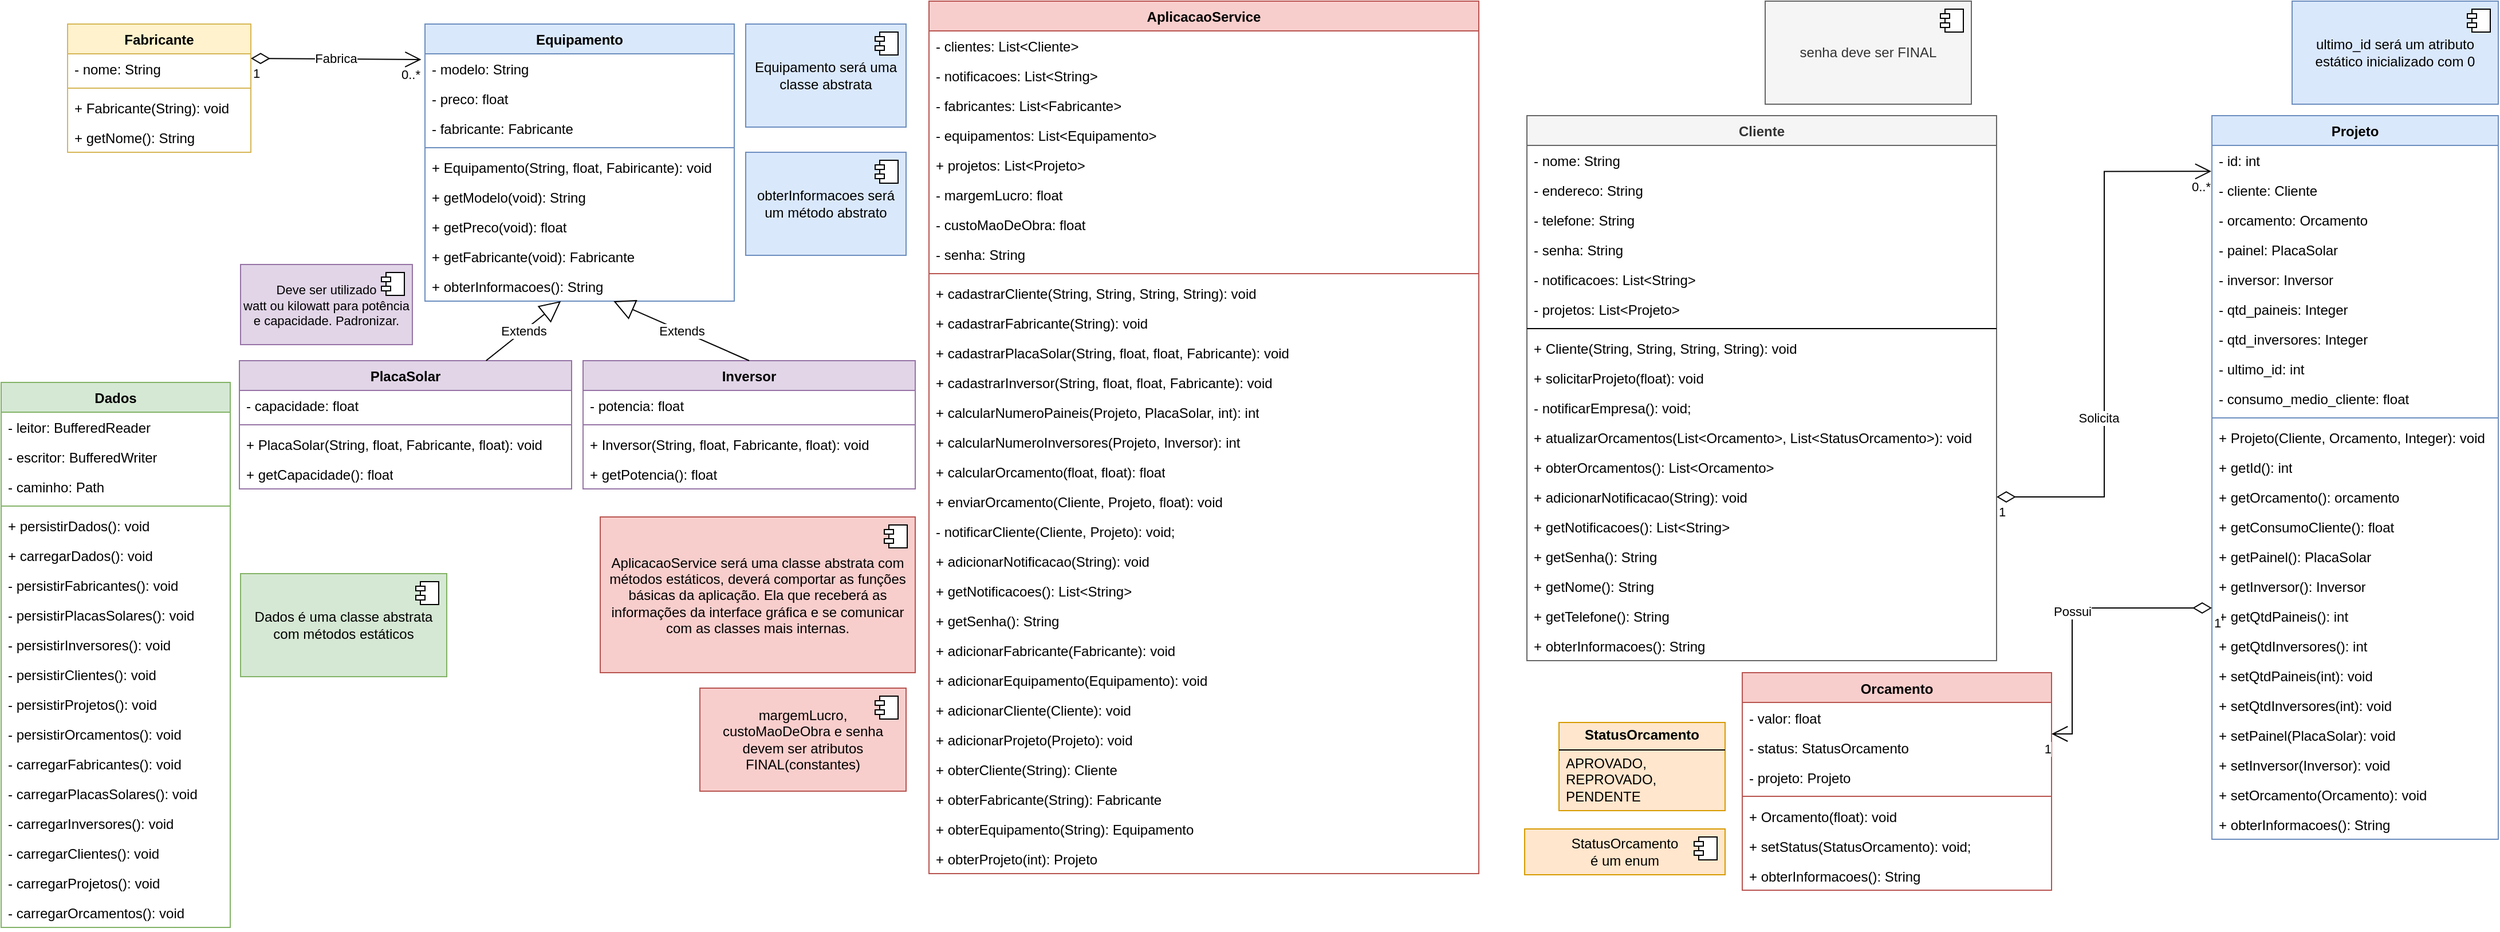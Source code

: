 <mxfile version="24.7.17">
  <diagram id="C5RBs43oDa-KdzZeNtuy" name="Page-1">
    <mxGraphModel dx="1318" dy="621" grid="1" gridSize="10" guides="1" tooltips="1" connect="1" arrows="1" fold="1" page="1" pageScale="1" pageWidth="1169" pageHeight="827" math="0" shadow="0">
      <root>
        <mxCell id="WIyWlLk6GJQsqaUBKTNV-0" />
        <mxCell id="WIyWlLk6GJQsqaUBKTNV-1" parent="WIyWlLk6GJQsqaUBKTNV-0" />
        <mxCell id="zkfFHV4jXpPFQw0GAbJ--0" value="Cliente" style="swimlane;fontStyle=1;align=center;verticalAlign=top;childLayout=stackLayout;horizontal=1;startSize=26;horizontalStack=0;resizeParent=1;resizeLast=0;collapsible=1;marginBottom=0;rounded=0;shadow=0;strokeWidth=1;fillColor=#f5f5f5;fontColor=#333333;strokeColor=#666666;" parent="WIyWlLk6GJQsqaUBKTNV-1" vertex="1">
          <mxGeometry x="1342" y="110" width="410" height="476" as="geometry">
            <mxRectangle x="230" y="140" width="160" height="26" as="alternateBounds" />
          </mxGeometry>
        </mxCell>
        <mxCell id="zkfFHV4jXpPFQw0GAbJ--1" value="- nome: String" style="text;align=left;verticalAlign=top;spacingLeft=4;spacingRight=4;overflow=hidden;rotatable=0;points=[[0,0.5],[1,0.5]];portConstraint=eastwest;" parent="zkfFHV4jXpPFQw0GAbJ--0" vertex="1">
          <mxGeometry y="26" width="410" height="26" as="geometry" />
        </mxCell>
        <mxCell id="zkfFHV4jXpPFQw0GAbJ--2" value="- endereco: String" style="text;align=left;verticalAlign=top;spacingLeft=4;spacingRight=4;overflow=hidden;rotatable=0;points=[[0,0.5],[1,0.5]];portConstraint=eastwest;rounded=0;shadow=0;html=0;" parent="zkfFHV4jXpPFQw0GAbJ--0" vertex="1">
          <mxGeometry y="52" width="410" height="26" as="geometry" />
        </mxCell>
        <mxCell id="zkfFHV4jXpPFQw0GAbJ--3" value="- telefone: String" style="text;align=left;verticalAlign=top;spacingLeft=4;spacingRight=4;overflow=hidden;rotatable=0;points=[[0,0.5],[1,0.5]];portConstraint=eastwest;rounded=0;shadow=0;html=0;" parent="zkfFHV4jXpPFQw0GAbJ--0" vertex="1">
          <mxGeometry y="78" width="410" height="26" as="geometry" />
        </mxCell>
        <mxCell id="-xP2PJUS9bm2iWELTd8G-40" value="- senha: String" style="text;strokeColor=none;fillColor=none;align=left;verticalAlign=top;spacingLeft=4;spacingRight=4;overflow=hidden;rotatable=0;points=[[0,0.5],[1,0.5]];portConstraint=eastwest;whiteSpace=wrap;html=1;" parent="zkfFHV4jXpPFQw0GAbJ--0" vertex="1">
          <mxGeometry y="104" width="410" height="26" as="geometry" />
        </mxCell>
        <mxCell id="JCprJ_z4yszg4wx7f5Bx-21" value="- notificacoes: List&amp;lt;String&amp;gt;" style="text;strokeColor=none;fillColor=none;align=left;verticalAlign=top;spacingLeft=4;spacingRight=4;overflow=hidden;rotatable=0;points=[[0,0.5],[1,0.5]];portConstraint=eastwest;whiteSpace=wrap;html=1;" parent="zkfFHV4jXpPFQw0GAbJ--0" vertex="1">
          <mxGeometry y="130" width="410" height="26" as="geometry" />
        </mxCell>
        <mxCell id="JCprJ_z4yszg4wx7f5Bx-39" value="- projetos: List&amp;lt;Projeto&amp;gt;" style="text;strokeColor=none;fillColor=none;align=left;verticalAlign=top;spacingLeft=4;spacingRight=4;overflow=hidden;rotatable=0;points=[[0,0.5],[1,0.5]];portConstraint=eastwest;whiteSpace=wrap;html=1;" parent="zkfFHV4jXpPFQw0GAbJ--0" vertex="1">
          <mxGeometry y="156" width="410" height="26" as="geometry" />
        </mxCell>
        <mxCell id="zkfFHV4jXpPFQw0GAbJ--4" value="" style="line;html=1;strokeWidth=1;align=left;verticalAlign=middle;spacingTop=-1;spacingLeft=3;spacingRight=3;rotatable=0;labelPosition=right;points=[];portConstraint=eastwest;" parent="zkfFHV4jXpPFQw0GAbJ--0" vertex="1">
          <mxGeometry y="182" width="410" height="8" as="geometry" />
        </mxCell>
        <mxCell id="zkfFHV4jXpPFQw0GAbJ--5" value="+ Cliente(String, String, String, String): void" style="text;align=left;verticalAlign=top;spacingLeft=4;spacingRight=4;overflow=hidden;rotatable=0;points=[[0,0.5],[1,0.5]];portConstraint=eastwest;" parent="zkfFHV4jXpPFQw0GAbJ--0" vertex="1">
          <mxGeometry y="190" width="410" height="26" as="geometry" />
        </mxCell>
        <mxCell id="-xP2PJUS9bm2iWELTd8G-2" value="+ solicitarProjeto(float): void" style="text;strokeColor=none;fillColor=none;align=left;verticalAlign=top;spacingLeft=4;spacingRight=4;overflow=hidden;rotatable=0;points=[[0,0.5],[1,0.5]];portConstraint=eastwest;whiteSpace=wrap;html=1;" parent="zkfFHV4jXpPFQw0GAbJ--0" vertex="1">
          <mxGeometry y="216" width="410" height="26" as="geometry" />
        </mxCell>
        <mxCell id="-xP2PJUS9bm2iWELTd8G-44" value="- notificarEmpresa(): void;" style="text;strokeColor=none;fillColor=none;align=left;verticalAlign=top;spacingLeft=4;spacingRight=4;overflow=hidden;rotatable=0;points=[[0,0.5],[1,0.5]];portConstraint=eastwest;whiteSpace=wrap;html=1;" parent="zkfFHV4jXpPFQw0GAbJ--0" vertex="1">
          <mxGeometry y="242" width="410" height="26" as="geometry" />
        </mxCell>
        <mxCell id="-xP2PJUS9bm2iWELTd8G-13" value="+ atualizarOrcamentos(List&amp;lt;Orcamento&amp;gt;, List&amp;lt;StatusOrcamento&amp;gt;): void" style="text;strokeColor=none;fillColor=none;align=left;verticalAlign=top;spacingLeft=4;spacingRight=4;overflow=hidden;rotatable=0;points=[[0,0.5],[1,0.5]];portConstraint=eastwest;whiteSpace=wrap;html=1;" parent="zkfFHV4jXpPFQw0GAbJ--0" vertex="1">
          <mxGeometry y="268" width="410" height="26" as="geometry" />
        </mxCell>
        <mxCell id="-xP2PJUS9bm2iWELTd8G-12" value="+ obterOrcamentos(): List&amp;lt;Orcamento&amp;gt;" style="text;strokeColor=none;fillColor=none;align=left;verticalAlign=top;spacingLeft=4;spacingRight=4;overflow=hidden;rotatable=0;points=[[0,0.5],[1,0.5]];portConstraint=eastwest;whiteSpace=wrap;html=1;" parent="zkfFHV4jXpPFQw0GAbJ--0" vertex="1">
          <mxGeometry y="294" width="410" height="26" as="geometry" />
        </mxCell>
        <mxCell id="3q7pxPoj1d50nj6dpQZ0-6" value="+ adicionarNotificacao(String): void" style="text;strokeColor=none;fillColor=none;align=left;verticalAlign=top;spacingLeft=4;spacingRight=4;overflow=hidden;rotatable=0;points=[[0,0.5],[1,0.5]];portConstraint=eastwest;whiteSpace=wrap;html=1;" parent="zkfFHV4jXpPFQw0GAbJ--0" vertex="1">
          <mxGeometry y="320" width="410" height="26" as="geometry" />
        </mxCell>
        <mxCell id="3q7pxPoj1d50nj6dpQZ0-5" value="+ getNotificacoes(): List&amp;lt;String&amp;gt;" style="text;strokeColor=none;fillColor=none;align=left;verticalAlign=top;spacingLeft=4;spacingRight=4;overflow=hidden;rotatable=0;points=[[0,0.5],[1,0.5]];portConstraint=eastwest;whiteSpace=wrap;html=1;" parent="zkfFHV4jXpPFQw0GAbJ--0" vertex="1">
          <mxGeometry y="346" width="410" height="26" as="geometry" />
        </mxCell>
        <mxCell id="3q7pxPoj1d50nj6dpQZ0-10" value="+ getSenha(): String" style="text;strokeColor=none;fillColor=none;align=left;verticalAlign=top;spacingLeft=4;spacingRight=4;overflow=hidden;rotatable=0;points=[[0,0.5],[1,0.5]];portConstraint=eastwest;whiteSpace=wrap;html=1;" parent="zkfFHV4jXpPFQw0GAbJ--0" vertex="1">
          <mxGeometry y="372" width="410" height="26" as="geometry" />
        </mxCell>
        <mxCell id="AArSXsxvIJ-cXA4z0E_N-0" value="+ getNome(): String" style="text;strokeColor=none;fillColor=none;align=left;verticalAlign=top;spacingLeft=4;spacingRight=4;overflow=hidden;rotatable=0;points=[[0,0.5],[1,0.5]];portConstraint=eastwest;whiteSpace=wrap;html=1;" vertex="1" parent="zkfFHV4jXpPFQw0GAbJ--0">
          <mxGeometry y="398" width="410" height="26" as="geometry" />
        </mxCell>
        <mxCell id="AArSXsxvIJ-cXA4z0E_N-1" value="+ getTelefone(): String" style="text;strokeColor=none;fillColor=none;align=left;verticalAlign=top;spacingLeft=4;spacingRight=4;overflow=hidden;rotatable=0;points=[[0,0.5],[1,0.5]];portConstraint=eastwest;whiteSpace=wrap;html=1;" vertex="1" parent="zkfFHV4jXpPFQw0GAbJ--0">
          <mxGeometry y="424" width="410" height="26" as="geometry" />
        </mxCell>
        <mxCell id="3q7pxPoj1d50nj6dpQZ0-14" value="+ obterInformacoes(): String" style="text;strokeColor=none;fillColor=none;align=left;verticalAlign=top;spacingLeft=4;spacingRight=4;overflow=hidden;rotatable=0;points=[[0,0.5],[1,0.5]];portConstraint=eastwest;whiteSpace=wrap;html=1;" parent="zkfFHV4jXpPFQw0GAbJ--0" vertex="1">
          <mxGeometry y="450" width="410" height="26" as="geometry" />
        </mxCell>
        <mxCell id="TkR_j1ftxQ3M-dsSGGsa-0" value="Equipamento" style="swimlane;fontStyle=1;align=center;verticalAlign=top;childLayout=stackLayout;horizontal=1;startSize=26;horizontalStack=0;resizeParent=1;resizeParentMax=0;resizeLast=0;collapsible=1;marginBottom=0;whiteSpace=wrap;html=1;fillColor=#dae8fc;strokeColor=#6c8ebf;" parent="WIyWlLk6GJQsqaUBKTNV-1" vertex="1">
          <mxGeometry x="380" y="30" width="270" height="242" as="geometry" />
        </mxCell>
        <mxCell id="TkR_j1ftxQ3M-dsSGGsa-1" value="- modelo: String" style="text;strokeColor=none;fillColor=none;align=left;verticalAlign=top;spacingLeft=4;spacingRight=4;overflow=hidden;rotatable=0;points=[[0,0.5],[1,0.5]];portConstraint=eastwest;whiteSpace=wrap;html=1;" parent="TkR_j1ftxQ3M-dsSGGsa-0" vertex="1">
          <mxGeometry y="26" width="270" height="26" as="geometry" />
        </mxCell>
        <mxCell id="TkR_j1ftxQ3M-dsSGGsa-5" value="- preco: float" style="text;strokeColor=none;fillColor=none;align=left;verticalAlign=top;spacingLeft=4;spacingRight=4;overflow=hidden;rotatable=0;points=[[0,0.5],[1,0.5]];portConstraint=eastwest;whiteSpace=wrap;html=1;" parent="TkR_j1ftxQ3M-dsSGGsa-0" vertex="1">
          <mxGeometry y="52" width="270" height="26" as="geometry" />
        </mxCell>
        <mxCell id="TkR_j1ftxQ3M-dsSGGsa-6" value="- fabricante: Fabricante" style="text;strokeColor=none;fillColor=none;align=left;verticalAlign=top;spacingLeft=4;spacingRight=4;overflow=hidden;rotatable=0;points=[[0,0.5],[1,0.5]];portConstraint=eastwest;whiteSpace=wrap;html=1;" parent="TkR_j1ftxQ3M-dsSGGsa-0" vertex="1">
          <mxGeometry y="78" width="270" height="26" as="geometry" />
        </mxCell>
        <mxCell id="TkR_j1ftxQ3M-dsSGGsa-2" value="" style="line;strokeWidth=1;fillColor=none;align=left;verticalAlign=middle;spacingTop=-1;spacingLeft=3;spacingRight=3;rotatable=0;labelPosition=right;points=[];portConstraint=eastwest;strokeColor=inherit;" parent="TkR_j1ftxQ3M-dsSGGsa-0" vertex="1">
          <mxGeometry y="104" width="270" height="8" as="geometry" />
        </mxCell>
        <mxCell id="zJuZBM4GLc4YNZrc4ubj-2" value="+ Equipamento(String, float, Fabiricante): void" style="text;strokeColor=none;fillColor=none;align=left;verticalAlign=top;spacingLeft=4;spacingRight=4;overflow=hidden;rotatable=0;points=[[0,0.5],[1,0.5]];portConstraint=eastwest;whiteSpace=wrap;html=1;" parent="TkR_j1ftxQ3M-dsSGGsa-0" vertex="1">
          <mxGeometry y="112" width="270" height="26" as="geometry" />
        </mxCell>
        <mxCell id="TkR_j1ftxQ3M-dsSGGsa-3" value="+ getModelo(void): String" style="text;strokeColor=none;fillColor=none;align=left;verticalAlign=top;spacingLeft=4;spacingRight=4;overflow=hidden;rotatable=0;points=[[0,0.5],[1,0.5]];portConstraint=eastwest;whiteSpace=wrap;html=1;" parent="TkR_j1ftxQ3M-dsSGGsa-0" vertex="1">
          <mxGeometry y="138" width="270" height="26" as="geometry" />
        </mxCell>
        <mxCell id="JCprJ_z4yszg4wx7f5Bx-22" value="+ getPreco(void): float" style="text;strokeColor=none;fillColor=none;align=left;verticalAlign=top;spacingLeft=4;spacingRight=4;overflow=hidden;rotatable=0;points=[[0,0.5],[1,0.5]];portConstraint=eastwest;whiteSpace=wrap;html=1;" parent="TkR_j1ftxQ3M-dsSGGsa-0" vertex="1">
          <mxGeometry y="164" width="270" height="26" as="geometry" />
        </mxCell>
        <mxCell id="JCprJ_z4yszg4wx7f5Bx-23" value="+ getFabricante(void): Fabricante" style="text;strokeColor=none;fillColor=none;align=left;verticalAlign=top;spacingLeft=4;spacingRight=4;overflow=hidden;rotatable=0;points=[[0,0.5],[1,0.5]];portConstraint=eastwest;whiteSpace=wrap;html=1;" parent="TkR_j1ftxQ3M-dsSGGsa-0" vertex="1">
          <mxGeometry y="190" width="270" height="26" as="geometry" />
        </mxCell>
        <mxCell id="zJuZBM4GLc4YNZrc4ubj-5" value="+ obterInformacoes(): String" style="text;strokeColor=none;fillColor=none;align=left;verticalAlign=top;spacingLeft=4;spacingRight=4;overflow=hidden;rotatable=0;points=[[0,0.5],[1,0.5]];portConstraint=eastwest;whiteSpace=wrap;html=1;" parent="TkR_j1ftxQ3M-dsSGGsa-0" vertex="1">
          <mxGeometry y="216" width="270" height="26" as="geometry" />
        </mxCell>
        <mxCell id="TkR_j1ftxQ3M-dsSGGsa-7" value="Fabricante" style="swimlane;fontStyle=1;align=center;verticalAlign=top;childLayout=stackLayout;horizontal=1;startSize=26;horizontalStack=0;resizeParent=1;resizeParentMax=0;resizeLast=0;collapsible=1;marginBottom=0;whiteSpace=wrap;html=1;fillColor=#fff2cc;strokeColor=#d6b656;" parent="WIyWlLk6GJQsqaUBKTNV-1" vertex="1">
          <mxGeometry x="68" y="30" width="160" height="112" as="geometry" />
        </mxCell>
        <mxCell id="TkR_j1ftxQ3M-dsSGGsa-16" value="Fabrica" style="endArrow=open;html=1;endSize=12;startArrow=diamondThin;startSize=14;startFill=0;edgeStyle=orthogonalEdgeStyle;rounded=0;entryX=-0.012;entryY=0.192;entryDx=0;entryDy=0;entryPerimeter=0;" parent="TkR_j1ftxQ3M-dsSGGsa-7" target="TkR_j1ftxQ3M-dsSGGsa-1" edge="1">
          <mxGeometry relative="1" as="geometry">
            <mxPoint x="160" y="30" as="sourcePoint" />
            <mxPoint x="320" y="30" as="targetPoint" />
          </mxGeometry>
        </mxCell>
        <mxCell id="TkR_j1ftxQ3M-dsSGGsa-17" value="1" style="edgeLabel;resizable=0;html=1;align=left;verticalAlign=top;" parent="TkR_j1ftxQ3M-dsSGGsa-16" connectable="0" vertex="1">
          <mxGeometry x="-1" relative="1" as="geometry" />
        </mxCell>
        <mxCell id="TkR_j1ftxQ3M-dsSGGsa-18" value="0..*" style="edgeLabel;resizable=0;html=1;align=right;verticalAlign=top;" parent="TkR_j1ftxQ3M-dsSGGsa-16" connectable="0" vertex="1">
          <mxGeometry x="1" relative="1" as="geometry" />
        </mxCell>
        <mxCell id="TkR_j1ftxQ3M-dsSGGsa-8" value="- nome: String" style="text;strokeColor=none;fillColor=none;align=left;verticalAlign=top;spacingLeft=4;spacingRight=4;overflow=hidden;rotatable=0;points=[[0,0.5],[1,0.5]];portConstraint=eastwest;whiteSpace=wrap;html=1;" parent="TkR_j1ftxQ3M-dsSGGsa-7" vertex="1">
          <mxGeometry y="26" width="160" height="26" as="geometry" />
        </mxCell>
        <mxCell id="TkR_j1ftxQ3M-dsSGGsa-9" value="" style="line;strokeWidth=1;fillColor=none;align=left;verticalAlign=middle;spacingTop=-1;spacingLeft=3;spacingRight=3;rotatable=0;labelPosition=right;points=[];portConstraint=eastwest;strokeColor=inherit;" parent="TkR_j1ftxQ3M-dsSGGsa-7" vertex="1">
          <mxGeometry y="52" width="160" height="8" as="geometry" />
        </mxCell>
        <mxCell id="TkR_j1ftxQ3M-dsSGGsa-10" value="+ Fabricante(String): void" style="text;strokeColor=none;fillColor=none;align=left;verticalAlign=top;spacingLeft=4;spacingRight=4;overflow=hidden;rotatable=0;points=[[0,0.5],[1,0.5]];portConstraint=eastwest;whiteSpace=wrap;html=1;" parent="TkR_j1ftxQ3M-dsSGGsa-7" vertex="1">
          <mxGeometry y="60" width="160" height="26" as="geometry" />
        </mxCell>
        <mxCell id="3q7pxPoj1d50nj6dpQZ0-16" value="+ getNome(): String" style="text;strokeColor=none;fillColor=none;align=left;verticalAlign=top;spacingLeft=4;spacingRight=4;overflow=hidden;rotatable=0;points=[[0,0.5],[1,0.5]];portConstraint=eastwest;whiteSpace=wrap;html=1;" parent="TkR_j1ftxQ3M-dsSGGsa-7" vertex="1">
          <mxGeometry y="86" width="160" height="26" as="geometry" />
        </mxCell>
        <mxCell id="TkR_j1ftxQ3M-dsSGGsa-19" value="PlacaSolar" style="swimlane;fontStyle=1;align=center;verticalAlign=top;childLayout=stackLayout;horizontal=1;startSize=26;horizontalStack=0;resizeParent=1;resizeParentMax=0;resizeLast=0;collapsible=1;marginBottom=0;whiteSpace=wrap;html=1;fillColor=#e1d5e7;strokeColor=#9673a6;" parent="WIyWlLk6GJQsqaUBKTNV-1" vertex="1">
          <mxGeometry x="218" y="324" width="290" height="112" as="geometry" />
        </mxCell>
        <mxCell id="TkR_j1ftxQ3M-dsSGGsa-20" value="- capacidade: float" style="text;strokeColor=none;fillColor=none;align=left;verticalAlign=top;spacingLeft=4;spacingRight=4;overflow=hidden;rotatable=0;points=[[0,0.5],[1,0.5]];portConstraint=eastwest;whiteSpace=wrap;html=1;" parent="TkR_j1ftxQ3M-dsSGGsa-19" vertex="1">
          <mxGeometry y="26" width="290" height="26" as="geometry" />
        </mxCell>
        <mxCell id="TkR_j1ftxQ3M-dsSGGsa-21" value="" style="line;strokeWidth=1;fillColor=none;align=left;verticalAlign=middle;spacingTop=-1;spacingLeft=3;spacingRight=3;rotatable=0;labelPosition=right;points=[];portConstraint=eastwest;strokeColor=inherit;" parent="TkR_j1ftxQ3M-dsSGGsa-19" vertex="1">
          <mxGeometry y="52" width="290" height="8" as="geometry" />
        </mxCell>
        <mxCell id="TkR_j1ftxQ3M-dsSGGsa-22" value="+ PlacaSolar(String, float, Fabricante, float): void" style="text;strokeColor=none;fillColor=none;align=left;verticalAlign=top;spacingLeft=4;spacingRight=4;overflow=hidden;rotatable=0;points=[[0,0.5],[1,0.5]];portConstraint=eastwest;whiteSpace=wrap;html=1;" parent="TkR_j1ftxQ3M-dsSGGsa-19" vertex="1">
          <mxGeometry y="60" width="290" height="26" as="geometry" />
        </mxCell>
        <mxCell id="3q7pxPoj1d50nj6dpQZ0-3" value="+ getCapacidade(): float" style="text;strokeColor=none;fillColor=none;align=left;verticalAlign=top;spacingLeft=4;spacingRight=4;overflow=hidden;rotatable=0;points=[[0,0.5],[1,0.5]];portConstraint=eastwest;whiteSpace=wrap;html=1;" parent="TkR_j1ftxQ3M-dsSGGsa-19" vertex="1">
          <mxGeometry y="86" width="290" height="26" as="geometry" />
        </mxCell>
        <mxCell id="TkR_j1ftxQ3M-dsSGGsa-24" value="Inversor" style="swimlane;fontStyle=1;align=center;verticalAlign=top;childLayout=stackLayout;horizontal=1;startSize=26;horizontalStack=0;resizeParent=1;resizeParentMax=0;resizeLast=0;collapsible=1;marginBottom=0;whiteSpace=wrap;html=1;fillColor=#e1d5e7;strokeColor=#9673a6;" parent="WIyWlLk6GJQsqaUBKTNV-1" vertex="1">
          <mxGeometry x="518" y="324" width="290" height="112" as="geometry" />
        </mxCell>
        <mxCell id="TkR_j1ftxQ3M-dsSGGsa-25" value="- potencia: float" style="text;strokeColor=none;fillColor=none;align=left;verticalAlign=top;spacingLeft=4;spacingRight=4;overflow=hidden;rotatable=0;points=[[0,0.5],[1,0.5]];portConstraint=eastwest;whiteSpace=wrap;html=1;" parent="TkR_j1ftxQ3M-dsSGGsa-24" vertex="1">
          <mxGeometry y="26" width="290" height="26" as="geometry" />
        </mxCell>
        <mxCell id="TkR_j1ftxQ3M-dsSGGsa-26" value="" style="line;strokeWidth=1;fillColor=none;align=left;verticalAlign=middle;spacingTop=-1;spacingLeft=3;spacingRight=3;rotatable=0;labelPosition=right;points=[];portConstraint=eastwest;strokeColor=inherit;" parent="TkR_j1ftxQ3M-dsSGGsa-24" vertex="1">
          <mxGeometry y="52" width="290" height="8" as="geometry" />
        </mxCell>
        <mxCell id="TkR_j1ftxQ3M-dsSGGsa-27" value="+ Inversor(String, float, Fabricante, float): void" style="text;strokeColor=none;fillColor=none;align=left;verticalAlign=top;spacingLeft=4;spacingRight=4;overflow=hidden;rotatable=0;points=[[0,0.5],[1,0.5]];portConstraint=eastwest;whiteSpace=wrap;html=1;" parent="TkR_j1ftxQ3M-dsSGGsa-24" vertex="1">
          <mxGeometry y="60" width="290" height="26" as="geometry" />
        </mxCell>
        <mxCell id="3q7pxPoj1d50nj6dpQZ0-4" value="+ getPotencia(): float" style="text;strokeColor=none;fillColor=none;align=left;verticalAlign=top;spacingLeft=4;spacingRight=4;overflow=hidden;rotatable=0;points=[[0,0.5],[1,0.5]];portConstraint=eastwest;whiteSpace=wrap;html=1;" parent="TkR_j1ftxQ3M-dsSGGsa-24" vertex="1">
          <mxGeometry y="86" width="290" height="26" as="geometry" />
        </mxCell>
        <mxCell id="TkR_j1ftxQ3M-dsSGGsa-29" value="&lt;font style=&quot;font-size: 11px;&quot;&gt;Deve ser utilizado&lt;/font&gt;&lt;div style=&quot;font-size: 11px;&quot;&gt;&lt;font style=&quot;font-size: 11px;&quot;&gt;watt&amp;nbsp;&lt;span style=&quot;background-color: initial;&quot;&gt;ou kilowatt para potência e capacidade. Padronizar.&lt;/span&gt;&lt;/font&gt;&lt;/div&gt;" style="html=1;dropTarget=0;whiteSpace=wrap;fillColor=#e1d5e7;strokeColor=#9673a6;" parent="WIyWlLk6GJQsqaUBKTNV-1" vertex="1">
          <mxGeometry x="219" y="240" width="150" height="70" as="geometry" />
        </mxCell>
        <mxCell id="TkR_j1ftxQ3M-dsSGGsa-30" value="" style="shape=module;jettyWidth=8;jettyHeight=4;" parent="TkR_j1ftxQ3M-dsSGGsa-29" vertex="1">
          <mxGeometry x="1" width="20" height="20" relative="1" as="geometry">
            <mxPoint x="-27" y="7" as="offset" />
          </mxGeometry>
        </mxCell>
        <mxCell id="TkR_j1ftxQ3M-dsSGGsa-32" value="Extends" style="endArrow=block;endSize=16;endFill=0;html=1;rounded=0;exitX=0.5;exitY=0;exitDx=0;exitDy=0;" parent="WIyWlLk6GJQsqaUBKTNV-1" source="TkR_j1ftxQ3M-dsSGGsa-24" target="zJuZBM4GLc4YNZrc4ubj-5" edge="1">
          <mxGeometry width="160" relative="1" as="geometry">
            <mxPoint x="568" y="250" as="sourcePoint" />
            <mxPoint x="688" y="300" as="targetPoint" />
            <Array as="points" />
          </mxGeometry>
        </mxCell>
        <mxCell id="JCprJ_z4yszg4wx7f5Bx-0" value="AplicacaoService" style="swimlane;fontStyle=1;align=center;verticalAlign=top;childLayout=stackLayout;horizontal=1;startSize=26;horizontalStack=0;resizeParent=1;resizeParentMax=0;resizeLast=0;collapsible=1;marginBottom=0;whiteSpace=wrap;html=1;fillColor=#f8cecc;strokeColor=#b85450;" parent="WIyWlLk6GJQsqaUBKTNV-1" vertex="1">
          <mxGeometry x="820" y="10" width="480" height="762" as="geometry" />
        </mxCell>
        <mxCell id="JCprJ_z4yszg4wx7f5Bx-13" value="- clientes: List&amp;lt;Cliente&amp;gt;" style="text;strokeColor=none;fillColor=none;align=left;verticalAlign=top;spacingLeft=4;spacingRight=4;overflow=hidden;rotatable=0;points=[[0,0.5],[1,0.5]];portConstraint=eastwest;whiteSpace=wrap;html=1;" parent="JCprJ_z4yszg4wx7f5Bx-0" vertex="1">
          <mxGeometry y="26" width="480" height="26" as="geometry" />
        </mxCell>
        <mxCell id="JCprJ_z4yszg4wx7f5Bx-20" value="- notificacoes: List&amp;lt;String&amp;gt;" style="text;strokeColor=none;fillColor=none;align=left;verticalAlign=top;spacingLeft=4;spacingRight=4;overflow=hidden;rotatable=0;points=[[0,0.5],[1,0.5]];portConstraint=eastwest;whiteSpace=wrap;html=1;" parent="JCprJ_z4yszg4wx7f5Bx-0" vertex="1">
          <mxGeometry y="52" width="480" height="26" as="geometry" />
        </mxCell>
        <mxCell id="zJuZBM4GLc4YNZrc4ubj-0" value="- fabricantes: List&amp;lt;Fabricante&amp;gt;" style="text;strokeColor=none;fillColor=none;align=left;verticalAlign=top;spacingLeft=4;spacingRight=4;overflow=hidden;rotatable=0;points=[[0,0.5],[1,0.5]];portConstraint=eastwest;whiteSpace=wrap;html=1;" parent="JCprJ_z4yszg4wx7f5Bx-0" vertex="1">
          <mxGeometry y="78" width="480" height="26" as="geometry" />
        </mxCell>
        <mxCell id="zJuZBM4GLc4YNZrc4ubj-3" value="- equipamentos: List&amp;lt;Equipamento&amp;gt;" style="text;strokeColor=none;fillColor=none;align=left;verticalAlign=top;spacingLeft=4;spacingRight=4;overflow=hidden;rotatable=0;points=[[0,0.5],[1,0.5]];portConstraint=eastwest;whiteSpace=wrap;html=1;" parent="JCprJ_z4yszg4wx7f5Bx-0" vertex="1">
          <mxGeometry y="104" width="480" height="26" as="geometry" />
        </mxCell>
        <mxCell id="AArSXsxvIJ-cXA4z0E_N-8" value="+ projetos: List&amp;lt;Projeto&amp;gt;" style="text;strokeColor=none;fillColor=none;align=left;verticalAlign=top;spacingLeft=4;spacingRight=4;overflow=hidden;rotatable=0;points=[[0,0.5],[1,0.5]];portConstraint=eastwest;whiteSpace=wrap;html=1;" vertex="1" parent="JCprJ_z4yszg4wx7f5Bx-0">
          <mxGeometry y="130" width="480" height="26" as="geometry" />
        </mxCell>
        <mxCell id="-xP2PJUS9bm2iWELTd8G-4" value="- margemLucro: float" style="text;strokeColor=none;fillColor=none;align=left;verticalAlign=top;spacingLeft=4;spacingRight=4;overflow=hidden;rotatable=0;points=[[0,0.5],[1,0.5]];portConstraint=eastwest;whiteSpace=wrap;html=1;" parent="JCprJ_z4yszg4wx7f5Bx-0" vertex="1">
          <mxGeometry y="156" width="480" height="26" as="geometry" />
        </mxCell>
        <mxCell id="-xP2PJUS9bm2iWELTd8G-5" value="- custoMaoDeObra: float" style="text;strokeColor=none;fillColor=none;align=left;verticalAlign=top;spacingLeft=4;spacingRight=4;overflow=hidden;rotatable=0;points=[[0,0.5],[1,0.5]];portConstraint=eastwest;whiteSpace=wrap;html=1;" parent="JCprJ_z4yszg4wx7f5Bx-0" vertex="1">
          <mxGeometry y="182" width="480" height="26" as="geometry" />
        </mxCell>
        <mxCell id="-xP2PJUS9bm2iWELTd8G-41" value="- senha: String" style="text;strokeColor=none;fillColor=none;align=left;verticalAlign=top;spacingLeft=4;spacingRight=4;overflow=hidden;rotatable=0;points=[[0,0.5],[1,0.5]];portConstraint=eastwest;whiteSpace=wrap;html=1;" parent="JCprJ_z4yszg4wx7f5Bx-0" vertex="1">
          <mxGeometry y="208" width="480" height="26" as="geometry" />
        </mxCell>
        <mxCell id="JCprJ_z4yszg4wx7f5Bx-12" value="" style="line;strokeWidth=1;fillColor=none;align=left;verticalAlign=middle;spacingTop=-1;spacingLeft=3;spacingRight=3;rotatable=0;labelPosition=right;points=[];portConstraint=eastwest;strokeColor=inherit;" parent="JCprJ_z4yszg4wx7f5Bx-0" vertex="1">
          <mxGeometry y="234" width="480" height="8" as="geometry" />
        </mxCell>
        <mxCell id="JCprJ_z4yszg4wx7f5Bx-3" value="+ cadastrarCliente(String, String, String, String): void" style="text;strokeColor=none;fillColor=none;align=left;verticalAlign=top;spacingLeft=4;spacingRight=4;overflow=hidden;rotatable=0;points=[[0,0.5],[1,0.5]];portConstraint=eastwest;whiteSpace=wrap;html=1;" parent="JCprJ_z4yszg4wx7f5Bx-0" vertex="1">
          <mxGeometry y="242" width="480" height="26" as="geometry" />
        </mxCell>
        <mxCell id="JCprJ_z4yszg4wx7f5Bx-9" value="+ cadastrarFabricante(String): void" style="text;strokeColor=none;fillColor=none;align=left;verticalAlign=top;spacingLeft=4;spacingRight=4;overflow=hidden;rotatable=0;points=[[0,0.5],[1,0.5]];portConstraint=eastwest;whiteSpace=wrap;html=1;" parent="JCprJ_z4yszg4wx7f5Bx-0" vertex="1">
          <mxGeometry y="268" width="480" height="26" as="geometry" />
        </mxCell>
        <mxCell id="JCprJ_z4yszg4wx7f5Bx-10" value="+ cadastrarPlacaSolar(String, float, float, Fabricante): void" style="text;strokeColor=none;fillColor=none;align=left;verticalAlign=top;spacingLeft=4;spacingRight=4;overflow=hidden;rotatable=0;points=[[0,0.5],[1,0.5]];portConstraint=eastwest;whiteSpace=wrap;html=1;" parent="JCprJ_z4yszg4wx7f5Bx-0" vertex="1">
          <mxGeometry y="294" width="480" height="26" as="geometry" />
        </mxCell>
        <mxCell id="JCprJ_z4yszg4wx7f5Bx-11" value="+ cadastrarInversor(String, float, float, Fabricante): void" style="text;strokeColor=none;fillColor=none;align=left;verticalAlign=top;spacingLeft=4;spacingRight=4;overflow=hidden;rotatable=0;points=[[0,0.5],[1,0.5]];portConstraint=eastwest;whiteSpace=wrap;html=1;" parent="JCprJ_z4yszg4wx7f5Bx-0" vertex="1">
          <mxGeometry y="320" width="480" height="26" as="geometry" />
        </mxCell>
        <mxCell id="-xP2PJUS9bm2iWELTd8G-3" value="+ calcularNumeroPaineis(Projeto, PlacaSolar, int): int" style="text;strokeColor=none;fillColor=none;align=left;verticalAlign=top;spacingLeft=4;spacingRight=4;overflow=hidden;rotatable=0;points=[[0,0.5],[1,0.5]];portConstraint=eastwest;whiteSpace=wrap;html=1;" parent="JCprJ_z4yszg4wx7f5Bx-0" vertex="1">
          <mxGeometry y="346" width="480" height="26" as="geometry" />
        </mxCell>
        <mxCell id="-xP2PJUS9bm2iWELTd8G-9" value="+ calcularNumeroInversores(Projeto, Inversor): int" style="text;strokeColor=none;fillColor=none;align=left;verticalAlign=top;spacingLeft=4;spacingRight=4;overflow=hidden;rotatable=0;points=[[0,0.5],[1,0.5]];portConstraint=eastwest;whiteSpace=wrap;html=1;" parent="JCprJ_z4yszg4wx7f5Bx-0" vertex="1">
          <mxGeometry y="372" width="480" height="26" as="geometry" />
        </mxCell>
        <mxCell id="-xP2PJUS9bm2iWELTd8G-10" value="+ calcularOrcamento(float, float): float" style="text;strokeColor=none;fillColor=none;align=left;verticalAlign=top;spacingLeft=4;spacingRight=4;overflow=hidden;rotatable=0;points=[[0,0.5],[1,0.5]];portConstraint=eastwest;whiteSpace=wrap;html=1;" parent="JCprJ_z4yszg4wx7f5Bx-0" vertex="1">
          <mxGeometry y="398" width="480" height="26" as="geometry" />
        </mxCell>
        <mxCell id="-xP2PJUS9bm2iWELTd8G-11" value="+ enviarOrcamento(Cliente, Projeto, float): void" style="text;strokeColor=none;fillColor=none;align=left;verticalAlign=top;spacingLeft=4;spacingRight=4;overflow=hidden;rotatable=0;points=[[0,0.5],[1,0.5]];portConstraint=eastwest;whiteSpace=wrap;html=1;" parent="JCprJ_z4yszg4wx7f5Bx-0" vertex="1">
          <mxGeometry y="424" width="480" height="26" as="geometry" />
        </mxCell>
        <mxCell id="-xP2PJUS9bm2iWELTd8G-45" value="- notificarCliente(Cliente, Projeto): void;" style="text;strokeColor=none;fillColor=none;align=left;verticalAlign=top;spacingLeft=4;spacingRight=4;overflow=hidden;rotatable=0;points=[[0,0.5],[1,0.5]];portConstraint=eastwest;whiteSpace=wrap;html=1;" parent="JCprJ_z4yszg4wx7f5Bx-0" vertex="1">
          <mxGeometry y="450" width="480" height="26" as="geometry" />
        </mxCell>
        <mxCell id="3q7pxPoj1d50nj6dpQZ0-8" value="+ adicionarNotificacao(String): void" style="text;strokeColor=none;fillColor=none;align=left;verticalAlign=top;spacingLeft=4;spacingRight=4;overflow=hidden;rotatable=0;points=[[0,0.5],[1,0.5]];portConstraint=eastwest;whiteSpace=wrap;html=1;" parent="JCprJ_z4yszg4wx7f5Bx-0" vertex="1">
          <mxGeometry y="476" width="480" height="26" as="geometry" />
        </mxCell>
        <mxCell id="3q7pxPoj1d50nj6dpQZ0-7" value="+ getNotificacoes(): List&amp;lt;String&amp;gt;" style="text;strokeColor=none;fillColor=none;align=left;verticalAlign=top;spacingLeft=4;spacingRight=4;overflow=hidden;rotatable=0;points=[[0,0.5],[1,0.5]];portConstraint=eastwest;whiteSpace=wrap;html=1;" parent="JCprJ_z4yszg4wx7f5Bx-0" vertex="1">
          <mxGeometry y="502" width="480" height="26" as="geometry" />
        </mxCell>
        <mxCell id="3q7pxPoj1d50nj6dpQZ0-11" value="+ getSenha(): String" style="text;strokeColor=none;fillColor=none;align=left;verticalAlign=top;spacingLeft=4;spacingRight=4;overflow=hidden;rotatable=0;points=[[0,0.5],[1,0.5]];portConstraint=eastwest;whiteSpace=wrap;html=1;" parent="JCprJ_z4yszg4wx7f5Bx-0" vertex="1">
          <mxGeometry y="528" width="480" height="26" as="geometry" />
        </mxCell>
        <mxCell id="zJuZBM4GLc4YNZrc4ubj-1" value="+ adicionarFabricante(Fabricante): void" style="text;strokeColor=none;fillColor=none;align=left;verticalAlign=top;spacingLeft=4;spacingRight=4;overflow=hidden;rotatable=0;points=[[0,0.5],[1,0.5]];portConstraint=eastwest;whiteSpace=wrap;html=1;" parent="JCprJ_z4yszg4wx7f5Bx-0" vertex="1">
          <mxGeometry y="554" width="480" height="26" as="geometry" />
        </mxCell>
        <mxCell id="zJuZBM4GLc4YNZrc4ubj-4" value="+ adicionarEquipamento(Equipamento): void" style="text;strokeColor=none;fillColor=none;align=left;verticalAlign=top;spacingLeft=4;spacingRight=4;overflow=hidden;rotatable=0;points=[[0,0.5],[1,0.5]];portConstraint=eastwest;whiteSpace=wrap;html=1;" parent="JCprJ_z4yszg4wx7f5Bx-0" vertex="1">
          <mxGeometry y="580" width="480" height="26" as="geometry" />
        </mxCell>
        <mxCell id="AArSXsxvIJ-cXA4z0E_N-3" value="+ adicionarCliente(Cliente): void" style="text;strokeColor=none;fillColor=none;align=left;verticalAlign=top;spacingLeft=4;spacingRight=4;overflow=hidden;rotatable=0;points=[[0,0.5],[1,0.5]];portConstraint=eastwest;whiteSpace=wrap;html=1;" vertex="1" parent="JCprJ_z4yszg4wx7f5Bx-0">
          <mxGeometry y="606" width="480" height="26" as="geometry" />
        </mxCell>
        <mxCell id="AArSXsxvIJ-cXA4z0E_N-9" value="+ adicionarProjeto(Projeto): void" style="text;strokeColor=none;fillColor=none;align=left;verticalAlign=top;spacingLeft=4;spacingRight=4;overflow=hidden;rotatable=0;points=[[0,0.5],[1,0.5]];portConstraint=eastwest;whiteSpace=wrap;html=1;" vertex="1" parent="JCprJ_z4yszg4wx7f5Bx-0">
          <mxGeometry y="632" width="480" height="26" as="geometry" />
        </mxCell>
        <mxCell id="AArSXsxvIJ-cXA4z0E_N-2" value="+ obterCliente(String): Cliente" style="text;strokeColor=none;fillColor=none;align=left;verticalAlign=top;spacingLeft=4;spacingRight=4;overflow=hidden;rotatable=0;points=[[0,0.5],[1,0.5]];portConstraint=eastwest;whiteSpace=wrap;html=1;" vertex="1" parent="JCprJ_z4yszg4wx7f5Bx-0">
          <mxGeometry y="658" width="480" height="26" as="geometry" />
        </mxCell>
        <mxCell id="AArSXsxvIJ-cXA4z0E_N-4" value="+ obterFabricante(String): Fabricante" style="text;strokeColor=none;fillColor=none;align=left;verticalAlign=top;spacingLeft=4;spacingRight=4;overflow=hidden;rotatable=0;points=[[0,0.5],[1,0.5]];portConstraint=eastwest;whiteSpace=wrap;html=1;" vertex="1" parent="JCprJ_z4yszg4wx7f5Bx-0">
          <mxGeometry y="684" width="480" height="26" as="geometry" />
        </mxCell>
        <mxCell id="AArSXsxvIJ-cXA4z0E_N-6" value="+ obterEquipamento(String): Equipamento" style="text;strokeColor=none;fillColor=none;align=left;verticalAlign=top;spacingLeft=4;spacingRight=4;overflow=hidden;rotatable=0;points=[[0,0.5],[1,0.5]];portConstraint=eastwest;whiteSpace=wrap;html=1;" vertex="1" parent="JCprJ_z4yszg4wx7f5Bx-0">
          <mxGeometry y="710" width="480" height="26" as="geometry" />
        </mxCell>
        <mxCell id="AArSXsxvIJ-cXA4z0E_N-7" value="+ obterProjeto(int): Projeto" style="text;strokeColor=none;fillColor=none;align=left;verticalAlign=top;spacingLeft=4;spacingRight=4;overflow=hidden;rotatable=0;points=[[0,0.5],[1,0.5]];portConstraint=eastwest;whiteSpace=wrap;html=1;" vertex="1" parent="JCprJ_z4yszg4wx7f5Bx-0">
          <mxGeometry y="736" width="480" height="26" as="geometry" />
        </mxCell>
        <mxCell id="JCprJ_z4yszg4wx7f5Bx-4" value="AplicacaoService será uma classe abstrata com métodos estáticos, deverá comportar as funções básicas da aplicação. Ela que receberá as informações da interface gráfica e se comunicar com as classes mais internas." style="html=1;dropTarget=0;whiteSpace=wrap;fillColor=#f8cecc;strokeColor=#b85450;" parent="WIyWlLk6GJQsqaUBKTNV-1" vertex="1">
          <mxGeometry x="533" y="460.5" width="275" height="136" as="geometry" />
        </mxCell>
        <mxCell id="JCprJ_z4yszg4wx7f5Bx-5" value="" style="shape=module;jettyWidth=8;jettyHeight=4;" parent="JCprJ_z4yszg4wx7f5Bx-4" vertex="1">
          <mxGeometry x="1" width="20" height="20" relative="1" as="geometry">
            <mxPoint x="-27" y="7" as="offset" />
          </mxGeometry>
        </mxCell>
        <mxCell id="JCprJ_z4yszg4wx7f5Bx-7" value="Equipamento será uma classe abstrata" style="html=1;dropTarget=0;whiteSpace=wrap;fillColor=#dae8fc;strokeColor=#6c8ebf;" parent="WIyWlLk6GJQsqaUBKTNV-1" vertex="1">
          <mxGeometry x="660" y="30" width="140" height="90" as="geometry" />
        </mxCell>
        <mxCell id="JCprJ_z4yszg4wx7f5Bx-8" value="" style="shape=module;jettyWidth=8;jettyHeight=4;" parent="JCprJ_z4yszg4wx7f5Bx-7" vertex="1">
          <mxGeometry x="1" width="20" height="20" relative="1" as="geometry">
            <mxPoint x="-27" y="7" as="offset" />
          </mxGeometry>
        </mxCell>
        <mxCell id="JCprJ_z4yszg4wx7f5Bx-14" value="Projeto" style="swimlane;fontStyle=1;align=center;verticalAlign=top;childLayout=stackLayout;horizontal=1;startSize=26;horizontalStack=0;resizeParent=1;resizeParentMax=0;resizeLast=0;collapsible=1;marginBottom=0;whiteSpace=wrap;html=1;fillColor=#dae8fc;strokeColor=#6c8ebf;" parent="WIyWlLk6GJQsqaUBKTNV-1" vertex="1">
          <mxGeometry x="1940" y="110" width="250" height="632" as="geometry">
            <mxRectangle x="275" y="463" width="80" height="30" as="alternateBounds" />
          </mxGeometry>
        </mxCell>
        <mxCell id="-xP2PJUS9bm2iWELTd8G-46" value="- id: int" style="text;strokeColor=none;fillColor=none;align=left;verticalAlign=top;spacingLeft=4;spacingRight=4;overflow=hidden;rotatable=0;points=[[0,0.5],[1,0.5]];portConstraint=eastwest;whiteSpace=wrap;html=1;" parent="JCprJ_z4yszg4wx7f5Bx-14" vertex="1">
          <mxGeometry y="26" width="250" height="26" as="geometry" />
        </mxCell>
        <mxCell id="JCprJ_z4yszg4wx7f5Bx-15" value="- cliente: Cliente" style="text;strokeColor=none;fillColor=none;align=left;verticalAlign=top;spacingLeft=4;spacingRight=4;overflow=hidden;rotatable=0;points=[[0,0.5],[1,0.5]];portConstraint=eastwest;whiteSpace=wrap;html=1;" parent="JCprJ_z4yszg4wx7f5Bx-14" vertex="1">
          <mxGeometry y="52" width="250" height="26" as="geometry" />
        </mxCell>
        <mxCell id="JCprJ_z4yszg4wx7f5Bx-18" value="- orcamento: Orcamento" style="text;strokeColor=none;fillColor=none;align=left;verticalAlign=top;spacingLeft=4;spacingRight=4;overflow=hidden;rotatable=0;points=[[0,0.5],[1,0.5]];portConstraint=eastwest;whiteSpace=wrap;html=1;" parent="JCprJ_z4yszg4wx7f5Bx-14" vertex="1">
          <mxGeometry y="78" width="250" height="26" as="geometry" />
        </mxCell>
        <mxCell id="zJuZBM4GLc4YNZrc4ubj-15" value="- painel: PlacaSolar" style="text;strokeColor=none;fillColor=none;align=left;verticalAlign=top;spacingLeft=4;spacingRight=4;overflow=hidden;rotatable=0;points=[[0,0.5],[1,0.5]];portConstraint=eastwest;whiteSpace=wrap;html=1;" parent="JCprJ_z4yszg4wx7f5Bx-14" vertex="1">
          <mxGeometry y="104" width="250" height="26" as="geometry" />
        </mxCell>
        <mxCell id="zJuZBM4GLc4YNZrc4ubj-16" value="- inversor: Inversor" style="text;strokeColor=none;fillColor=none;align=left;verticalAlign=top;spacingLeft=4;spacingRight=4;overflow=hidden;rotatable=0;points=[[0,0.5],[1,0.5]];portConstraint=eastwest;whiteSpace=wrap;html=1;" parent="JCprJ_z4yszg4wx7f5Bx-14" vertex="1">
          <mxGeometry y="130" width="250" height="26" as="geometry" />
        </mxCell>
        <mxCell id="JCprJ_z4yszg4wx7f5Bx-19" value="- qtd_paineis: Integer" style="text;strokeColor=none;fillColor=none;align=left;verticalAlign=top;spacingLeft=4;spacingRight=4;overflow=hidden;rotatable=0;points=[[0,0.5],[1,0.5]];portConstraint=eastwest;whiteSpace=wrap;html=1;" parent="JCprJ_z4yszg4wx7f5Bx-14" vertex="1">
          <mxGeometry y="156" width="250" height="26" as="geometry" />
        </mxCell>
        <mxCell id="50mhSFvpB2RHlIS5qZGW-0" value="- qtd_inversores: Integer" style="text;strokeColor=none;fillColor=none;align=left;verticalAlign=top;spacingLeft=4;spacingRight=4;overflow=hidden;rotatable=0;points=[[0,0.5],[1,0.5]];portConstraint=eastwest;whiteSpace=wrap;html=1;" parent="JCprJ_z4yszg4wx7f5Bx-14" vertex="1">
          <mxGeometry y="182" width="250" height="26" as="geometry" />
        </mxCell>
        <mxCell id="3q7pxPoj1d50nj6dpQZ0-2" value="- ultimo_id: int" style="text;strokeColor=none;fillColor=none;align=left;verticalAlign=top;spacingLeft=4;spacingRight=4;overflow=hidden;rotatable=0;points=[[0,0.5],[1,0.5]];portConstraint=eastwest;whiteSpace=wrap;html=1;" parent="JCprJ_z4yszg4wx7f5Bx-14" vertex="1">
          <mxGeometry y="208" width="250" height="26" as="geometry" />
        </mxCell>
        <mxCell id="zJuZBM4GLc4YNZrc4ubj-10" value="- consumo_medio_cliente: float" style="text;strokeColor=none;fillColor=none;align=left;verticalAlign=top;spacingLeft=4;spacingRight=4;overflow=hidden;rotatable=0;points=[[0,0.5],[1,0.5]];portConstraint=eastwest;whiteSpace=wrap;html=1;" parent="JCprJ_z4yszg4wx7f5Bx-14" vertex="1">
          <mxGeometry y="234" width="250" height="26" as="geometry" />
        </mxCell>
        <mxCell id="JCprJ_z4yszg4wx7f5Bx-16" value="" style="line;strokeWidth=1;fillColor=none;align=left;verticalAlign=middle;spacingTop=-1;spacingLeft=3;spacingRight=3;rotatable=0;labelPosition=right;points=[];portConstraint=eastwest;strokeColor=inherit;" parent="JCprJ_z4yszg4wx7f5Bx-14" vertex="1">
          <mxGeometry y="260" width="250" height="8" as="geometry" />
        </mxCell>
        <mxCell id="JCprJ_z4yszg4wx7f5Bx-17" value="+ Projeto(Cliente, Orcamento, Integer): void" style="text;strokeColor=none;fillColor=none;align=left;verticalAlign=top;spacingLeft=4;spacingRight=4;overflow=hidden;rotatable=0;points=[[0,0.5],[1,0.5]];portConstraint=eastwest;whiteSpace=wrap;html=1;" parent="JCprJ_z4yszg4wx7f5Bx-14" vertex="1">
          <mxGeometry y="268" width="250" height="26" as="geometry" />
        </mxCell>
        <mxCell id="zJuZBM4GLc4YNZrc4ubj-19" value="+ getId(): int" style="text;strokeColor=none;fillColor=none;align=left;verticalAlign=top;spacingLeft=4;spacingRight=4;overflow=hidden;rotatable=0;points=[[0,0.5],[1,0.5]];portConstraint=eastwest;whiteSpace=wrap;html=1;" parent="JCprJ_z4yszg4wx7f5Bx-14" vertex="1">
          <mxGeometry y="294" width="250" height="26" as="geometry" />
        </mxCell>
        <mxCell id="zJuZBM4GLc4YNZrc4ubj-9" value="+ getOrcamento(): orcamento" style="text;strokeColor=none;fillColor=none;align=left;verticalAlign=top;spacingLeft=4;spacingRight=4;overflow=hidden;rotatable=0;points=[[0,0.5],[1,0.5]];portConstraint=eastwest;whiteSpace=wrap;html=1;" parent="JCprJ_z4yszg4wx7f5Bx-14" vertex="1">
          <mxGeometry y="320" width="250" height="26" as="geometry" />
        </mxCell>
        <mxCell id="zJuZBM4GLc4YNZrc4ubj-14" value="+ getConsumoCliente(): float" style="text;strokeColor=none;fillColor=none;align=left;verticalAlign=top;spacingLeft=4;spacingRight=4;overflow=hidden;rotatable=0;points=[[0,0.5],[1,0.5]];portConstraint=eastwest;whiteSpace=wrap;html=1;" parent="JCprJ_z4yszg4wx7f5Bx-14" vertex="1">
          <mxGeometry y="346" width="250" height="26" as="geometry" />
        </mxCell>
        <mxCell id="zJuZBM4GLc4YNZrc4ubj-17" value="+ getPainel(): PlacaSolar" style="text;strokeColor=none;fillColor=none;align=left;verticalAlign=top;spacingLeft=4;spacingRight=4;overflow=hidden;rotatable=0;points=[[0,0.5],[1,0.5]];portConstraint=eastwest;whiteSpace=wrap;html=1;" parent="JCprJ_z4yszg4wx7f5Bx-14" vertex="1">
          <mxGeometry y="372" width="250" height="26" as="geometry" />
        </mxCell>
        <mxCell id="zJuZBM4GLc4YNZrc4ubj-18" value="+ getInversor(): Inversor" style="text;strokeColor=none;fillColor=none;align=left;verticalAlign=top;spacingLeft=4;spacingRight=4;overflow=hidden;rotatable=0;points=[[0,0.5],[1,0.5]];portConstraint=eastwest;whiteSpace=wrap;html=1;" parent="JCprJ_z4yszg4wx7f5Bx-14" vertex="1">
          <mxGeometry y="398" width="250" height="26" as="geometry" />
        </mxCell>
        <mxCell id="zJuZBM4GLc4YNZrc4ubj-20" value="+ getQtdPaineis(): int" style="text;strokeColor=none;fillColor=none;align=left;verticalAlign=top;spacingLeft=4;spacingRight=4;overflow=hidden;rotatable=0;points=[[0,0.5],[1,0.5]];portConstraint=eastwest;whiteSpace=wrap;html=1;" parent="JCprJ_z4yszg4wx7f5Bx-14" vertex="1">
          <mxGeometry y="424" width="250" height="26" as="geometry" />
        </mxCell>
        <mxCell id="zJuZBM4GLc4YNZrc4ubj-21" value="+ getQtdInversores(): int" style="text;strokeColor=none;fillColor=none;align=left;verticalAlign=top;spacingLeft=4;spacingRight=4;overflow=hidden;rotatable=0;points=[[0,0.5],[1,0.5]];portConstraint=eastwest;whiteSpace=wrap;html=1;" parent="JCprJ_z4yszg4wx7f5Bx-14" vertex="1">
          <mxGeometry y="450" width="250" height="26" as="geometry" />
        </mxCell>
        <mxCell id="zJuZBM4GLc4YNZrc4ubj-12" value="+ setQtdPaineis(int): void" style="text;strokeColor=none;fillColor=none;align=left;verticalAlign=top;spacingLeft=4;spacingRight=4;overflow=hidden;rotatable=0;points=[[0,0.5],[1,0.5]];portConstraint=eastwest;whiteSpace=wrap;html=1;" parent="JCprJ_z4yszg4wx7f5Bx-14" vertex="1">
          <mxGeometry y="476" width="250" height="26" as="geometry" />
        </mxCell>
        <mxCell id="zJuZBM4GLc4YNZrc4ubj-13" value="+ setQtdInversores(int): void" style="text;strokeColor=none;fillColor=none;align=left;verticalAlign=top;spacingLeft=4;spacingRight=4;overflow=hidden;rotatable=0;points=[[0,0.5],[1,0.5]];portConstraint=eastwest;whiteSpace=wrap;html=1;" parent="JCprJ_z4yszg4wx7f5Bx-14" vertex="1">
          <mxGeometry y="502" width="250" height="26" as="geometry" />
        </mxCell>
        <mxCell id="zJuZBM4GLc4YNZrc4ubj-22" value="+ setPainel(PlacaSolar): void" style="text;strokeColor=none;fillColor=none;align=left;verticalAlign=top;spacingLeft=4;spacingRight=4;overflow=hidden;rotatable=0;points=[[0,0.5],[1,0.5]];portConstraint=eastwest;whiteSpace=wrap;html=1;" parent="JCprJ_z4yszg4wx7f5Bx-14" vertex="1">
          <mxGeometry y="528" width="250" height="26" as="geometry" />
        </mxCell>
        <mxCell id="zJuZBM4GLc4YNZrc4ubj-23" value="+ setInversor(Inversor): void" style="text;strokeColor=none;fillColor=none;align=left;verticalAlign=top;spacingLeft=4;spacingRight=4;overflow=hidden;rotatable=0;points=[[0,0.5],[1,0.5]];portConstraint=eastwest;whiteSpace=wrap;html=1;" parent="JCprJ_z4yszg4wx7f5Bx-14" vertex="1">
          <mxGeometry y="554" width="250" height="26" as="geometry" />
        </mxCell>
        <mxCell id="zJuZBM4GLc4YNZrc4ubj-24" value="+ setOrcamento(Orcamento): void" style="text;strokeColor=none;fillColor=none;align=left;verticalAlign=top;spacingLeft=4;spacingRight=4;overflow=hidden;rotatable=0;points=[[0,0.5],[1,0.5]];portConstraint=eastwest;whiteSpace=wrap;html=1;" parent="JCprJ_z4yszg4wx7f5Bx-14" vertex="1">
          <mxGeometry y="580" width="250" height="26" as="geometry" />
        </mxCell>
        <mxCell id="3q7pxPoj1d50nj6dpQZ0-19" value="+ obterInformacoes(): String" style="text;strokeColor=none;fillColor=none;align=left;verticalAlign=top;spacingLeft=4;spacingRight=4;overflow=hidden;rotatable=0;points=[[0,0.5],[1,0.5]];portConstraint=eastwest;whiteSpace=wrap;html=1;" parent="JCprJ_z4yszg4wx7f5Bx-14" vertex="1">
          <mxGeometry y="606" width="250" height="26" as="geometry" />
        </mxCell>
        <mxCell id="TkR_j1ftxQ3M-dsSGGsa-31" value="Extends" style="endArrow=block;endSize=16;endFill=0;html=1;rounded=0;" parent="WIyWlLk6GJQsqaUBKTNV-1" source="TkR_j1ftxQ3M-dsSGGsa-19" target="zJuZBM4GLc4YNZrc4ubj-5" edge="1">
          <mxGeometry width="160" relative="1" as="geometry">
            <mxPoint x="258" y="350" as="sourcePoint" />
            <mxPoint x="447.231" y="194.0" as="targetPoint" />
          </mxGeometry>
        </mxCell>
        <mxCell id="JCprJ_z4yszg4wx7f5Bx-24" value="Orcamento" style="swimlane;fontStyle=1;align=center;verticalAlign=top;childLayout=stackLayout;horizontal=1;startSize=26;horizontalStack=0;resizeParent=1;resizeParentMax=0;resizeLast=0;collapsible=1;marginBottom=0;whiteSpace=wrap;html=1;fillColor=#f8cecc;strokeColor=#b85450;" parent="WIyWlLk6GJQsqaUBKTNV-1" vertex="1">
          <mxGeometry x="1530" y="596.5" width="270" height="190" as="geometry" />
        </mxCell>
        <mxCell id="JCprJ_z4yszg4wx7f5Bx-25" value="- valor: float" style="text;strokeColor=none;fillColor=none;align=left;verticalAlign=top;spacingLeft=4;spacingRight=4;overflow=hidden;rotatable=0;points=[[0,0.5],[1,0.5]];portConstraint=eastwest;whiteSpace=wrap;html=1;" parent="JCprJ_z4yszg4wx7f5Bx-24" vertex="1">
          <mxGeometry y="26" width="270" height="26" as="geometry" />
        </mxCell>
        <mxCell id="JCprJ_z4yszg4wx7f5Bx-28" value="- status: StatusOrcamento" style="text;strokeColor=none;fillColor=none;align=left;verticalAlign=top;spacingLeft=4;spacingRight=4;overflow=hidden;rotatable=0;points=[[0,0.5],[1,0.5]];portConstraint=eastwest;whiteSpace=wrap;html=1;" parent="JCprJ_z4yszg4wx7f5Bx-24" vertex="1">
          <mxGeometry y="52" width="270" height="26" as="geometry" />
        </mxCell>
        <mxCell id="zJuZBM4GLc4YNZrc4ubj-25" value="- projeto: Projeto" style="text;strokeColor=none;fillColor=none;align=left;verticalAlign=top;spacingLeft=4;spacingRight=4;overflow=hidden;rotatable=0;points=[[0,0.5],[1,0.5]];portConstraint=eastwest;whiteSpace=wrap;html=1;" parent="JCprJ_z4yszg4wx7f5Bx-24" vertex="1">
          <mxGeometry y="78" width="270" height="26" as="geometry" />
        </mxCell>
        <mxCell id="JCprJ_z4yszg4wx7f5Bx-26" value="" style="line;strokeWidth=1;fillColor=none;align=left;verticalAlign=middle;spacingTop=-1;spacingLeft=3;spacingRight=3;rotatable=0;labelPosition=right;points=[];portConstraint=eastwest;strokeColor=inherit;" parent="JCprJ_z4yszg4wx7f5Bx-24" vertex="1">
          <mxGeometry y="104" width="270" height="8" as="geometry" />
        </mxCell>
        <mxCell id="JCprJ_z4yszg4wx7f5Bx-27" value="+ Orcamento(float): void" style="text;strokeColor=none;fillColor=none;align=left;verticalAlign=top;spacingLeft=4;spacingRight=4;overflow=hidden;rotatable=0;points=[[0,0.5],[1,0.5]];portConstraint=eastwest;whiteSpace=wrap;html=1;" parent="JCprJ_z4yszg4wx7f5Bx-24" vertex="1">
          <mxGeometry y="112" width="270" height="26" as="geometry" />
        </mxCell>
        <mxCell id="zJuZBM4GLc4YNZrc4ubj-11" value="+ setStatus(StatusOrcamento): void;" style="text;strokeColor=none;fillColor=none;align=left;verticalAlign=top;spacingLeft=4;spacingRight=4;overflow=hidden;rotatable=0;points=[[0,0.5],[1,0.5]];portConstraint=eastwest;whiteSpace=wrap;html=1;" parent="JCprJ_z4yszg4wx7f5Bx-24" vertex="1">
          <mxGeometry y="138" width="270" height="26" as="geometry" />
        </mxCell>
        <mxCell id="3q7pxPoj1d50nj6dpQZ0-20" value="+ obterInformacoes(): String" style="text;strokeColor=none;fillColor=none;align=left;verticalAlign=top;spacingLeft=4;spacingRight=4;overflow=hidden;rotatable=0;points=[[0,0.5],[1,0.5]];portConstraint=eastwest;whiteSpace=wrap;html=1;" parent="JCprJ_z4yszg4wx7f5Bx-24" vertex="1">
          <mxGeometry y="164" width="270" height="26" as="geometry" />
        </mxCell>
        <mxCell id="JCprJ_z4yszg4wx7f5Bx-30" value="&lt;p style=&quot;margin:0px;margin-top:4px;text-align:center;&quot;&gt;&lt;b&gt;StatusOrcamento&lt;/b&gt;&lt;/p&gt;" style="verticalAlign=top;align=left;overflow=fill;html=1;whiteSpace=wrap;fillColor=#ffe6cc;strokeColor=#d79b00;" parent="WIyWlLk6GJQsqaUBKTNV-1" vertex="1">
          <mxGeometry x="1370" y="640" width="145" height="77" as="geometry" />
        </mxCell>
        <mxCell id="JCprJ_z4yszg4wx7f5Bx-31" value="" style="line;strokeWidth=1;fillColor=none;align=left;verticalAlign=middle;spacingTop=-1;spacingLeft=3;spacingRight=3;rotatable=0;labelPosition=right;points=[];portConstraint=eastwest;strokeColor=inherit;" parent="WIyWlLk6GJQsqaUBKTNV-1" vertex="1">
          <mxGeometry x="1370" y="660" width="145" height="8" as="geometry" />
        </mxCell>
        <mxCell id="JCprJ_z4yszg4wx7f5Bx-32" value="APROVADO, REPROVADO, PENDENTE" style="text;strokeColor=none;fillColor=none;align=left;verticalAlign=top;spacingLeft=4;spacingRight=4;overflow=hidden;rotatable=0;points=[[0,0.5],[1,0.5]];portConstraint=eastwest;whiteSpace=wrap;html=1;" parent="WIyWlLk6GJQsqaUBKTNV-1" vertex="1">
          <mxGeometry x="1370" y="662" width="145" height="58" as="geometry" />
        </mxCell>
        <mxCell id="JCprJ_z4yszg4wx7f5Bx-33" value="Solicita" style="endArrow=open;html=1;endSize=12;startArrow=diamondThin;startSize=14;startFill=0;edgeStyle=orthogonalEdgeStyle;rounded=0;entryX=-0.002;entryY=0.077;entryDx=0;entryDy=0;entryPerimeter=0;exitX=1;exitY=0.5;exitDx=0;exitDy=0;" parent="WIyWlLk6GJQsqaUBKTNV-1" source="3q7pxPoj1d50nj6dpQZ0-6" target="JCprJ_z4yszg4wx7f5Bx-14" edge="1">
          <mxGeometry x="-0.309" y="5" relative="1" as="geometry">
            <mxPoint x="1750" y="446.043" as="sourcePoint" />
            <mxPoint x="1810" y="309" as="targetPoint" />
            <mxPoint as="offset" />
          </mxGeometry>
        </mxCell>
        <mxCell id="JCprJ_z4yszg4wx7f5Bx-34" value="1" style="edgeLabel;resizable=0;html=1;align=left;verticalAlign=top;" parent="JCprJ_z4yszg4wx7f5Bx-33" connectable="0" vertex="1">
          <mxGeometry x="-1" relative="1" as="geometry" />
        </mxCell>
        <mxCell id="JCprJ_z4yszg4wx7f5Bx-35" value="0..*" style="edgeLabel;resizable=0;html=1;align=right;verticalAlign=top;" parent="JCprJ_z4yszg4wx7f5Bx-33" connectable="0" vertex="1">
          <mxGeometry x="1" relative="1" as="geometry" />
        </mxCell>
        <mxCell id="-xP2PJUS9bm2iWELTd8G-0" value="StatusOrcamento&lt;div&gt;é&amp;nbsp;&lt;span style=&quot;background-color: initial;&quot;&gt;um enum&lt;/span&gt;&lt;/div&gt;" style="html=1;dropTarget=0;whiteSpace=wrap;fillColor=#ffe6cc;strokeColor=#d79b00;" parent="WIyWlLk6GJQsqaUBKTNV-1" vertex="1">
          <mxGeometry x="1340" y="733" width="175" height="40" as="geometry" />
        </mxCell>
        <mxCell id="-xP2PJUS9bm2iWELTd8G-1" value="" style="shape=module;jettyWidth=8;jettyHeight=4;" parent="-xP2PJUS9bm2iWELTd8G-0" vertex="1">
          <mxGeometry x="1" width="20" height="20" relative="1" as="geometry">
            <mxPoint x="-27" y="7" as="offset" />
          </mxGeometry>
        </mxCell>
        <mxCell id="-xP2PJUS9bm2iWELTd8G-6" value="margemLucro,&lt;div&gt;custoMaoDeObra e senha devem ser atributos FINAL(constantes)&lt;/div&gt;" style="html=1;dropTarget=0;whiteSpace=wrap;fillColor=#f8cecc;strokeColor=#b85450;" parent="WIyWlLk6GJQsqaUBKTNV-1" vertex="1">
          <mxGeometry x="620" y="610" width="180" height="90" as="geometry" />
        </mxCell>
        <mxCell id="-xP2PJUS9bm2iWELTd8G-7" value="" style="shape=module;jettyWidth=8;jettyHeight=4;" parent="-xP2PJUS9bm2iWELTd8G-6" vertex="1">
          <mxGeometry x="1" width="20" height="20" relative="1" as="geometry">
            <mxPoint x="-27" y="7" as="offset" />
          </mxGeometry>
        </mxCell>
        <mxCell id="-xP2PJUS9bm2iWELTd8G-14" value="Dados" style="swimlane;fontStyle=1;align=center;verticalAlign=top;childLayout=stackLayout;horizontal=1;startSize=26;horizontalStack=0;resizeParent=1;resizeParentMax=0;resizeLast=0;collapsible=1;marginBottom=0;whiteSpace=wrap;html=1;fillColor=#d5e8d4;strokeColor=#82b366;" parent="WIyWlLk6GJQsqaUBKTNV-1" vertex="1">
          <mxGeometry x="10" y="343" width="200" height="476" as="geometry" />
        </mxCell>
        <mxCell id="-xP2PJUS9bm2iWELTd8G-15" value="- leitor: BufferedReader" style="text;strokeColor=none;fillColor=none;align=left;verticalAlign=top;spacingLeft=4;spacingRight=4;overflow=hidden;rotatable=0;points=[[0,0.5],[1,0.5]];portConstraint=eastwest;whiteSpace=wrap;html=1;" parent="-xP2PJUS9bm2iWELTd8G-14" vertex="1">
          <mxGeometry y="26" width="200" height="26" as="geometry" />
        </mxCell>
        <mxCell id="-xP2PJUS9bm2iWELTd8G-18" value="- escritor: BufferedWriter" style="text;strokeColor=none;fillColor=none;align=left;verticalAlign=top;spacingLeft=4;spacingRight=4;overflow=hidden;rotatable=0;points=[[0,0.5],[1,0.5]];portConstraint=eastwest;whiteSpace=wrap;html=1;" parent="-xP2PJUS9bm2iWELTd8G-14" vertex="1">
          <mxGeometry y="52" width="200" height="26" as="geometry" />
        </mxCell>
        <mxCell id="zJuZBM4GLc4YNZrc4ubj-8" value="- caminho: Path" style="text;strokeColor=none;fillColor=none;align=left;verticalAlign=top;spacingLeft=4;spacingRight=4;overflow=hidden;rotatable=0;points=[[0,0.5],[1,0.5]];portConstraint=eastwest;whiteSpace=wrap;html=1;" parent="-xP2PJUS9bm2iWELTd8G-14" vertex="1">
          <mxGeometry y="78" width="200" height="26" as="geometry" />
        </mxCell>
        <mxCell id="-xP2PJUS9bm2iWELTd8G-16" value="" style="line;strokeWidth=1;fillColor=none;align=left;verticalAlign=middle;spacingTop=-1;spacingLeft=3;spacingRight=3;rotatable=0;labelPosition=right;points=[];portConstraint=eastwest;strokeColor=inherit;" parent="-xP2PJUS9bm2iWELTd8G-14" vertex="1">
          <mxGeometry y="104" width="200" height="8" as="geometry" />
        </mxCell>
        <mxCell id="-xP2PJUS9bm2iWELTd8G-17" value="+ persistirDados(): void" style="text;strokeColor=none;fillColor=none;align=left;verticalAlign=top;spacingLeft=4;spacingRight=4;overflow=hidden;rotatable=0;points=[[0,0.5],[1,0.5]];portConstraint=eastwest;whiteSpace=wrap;html=1;" parent="-xP2PJUS9bm2iWELTd8G-14" vertex="1">
          <mxGeometry y="112" width="200" height="26" as="geometry" />
        </mxCell>
        <mxCell id="-xP2PJUS9bm2iWELTd8G-19" value="+ carregarDados(): void" style="text;strokeColor=none;fillColor=none;align=left;verticalAlign=top;spacingLeft=4;spacingRight=4;overflow=hidden;rotatable=0;points=[[0,0.5],[1,0.5]];portConstraint=eastwest;whiteSpace=wrap;html=1;" parent="-xP2PJUS9bm2iWELTd8G-14" vertex="1">
          <mxGeometry y="138" width="200" height="26" as="geometry" />
        </mxCell>
        <mxCell id="-xP2PJUS9bm2iWELTd8G-20" value="- persistirFabricantes(): void" style="text;strokeColor=none;fillColor=none;align=left;verticalAlign=top;spacingLeft=4;spacingRight=4;overflow=hidden;rotatable=0;points=[[0,0.5],[1,0.5]];portConstraint=eastwest;whiteSpace=wrap;html=1;" parent="-xP2PJUS9bm2iWELTd8G-14" vertex="1">
          <mxGeometry y="164" width="200" height="26" as="geometry" />
        </mxCell>
        <mxCell id="-xP2PJUS9bm2iWELTd8G-21" value="- persistirPlacasSolares(): void" style="text;strokeColor=none;fillColor=none;align=left;verticalAlign=top;spacingLeft=4;spacingRight=4;overflow=hidden;rotatable=0;points=[[0,0.5],[1,0.5]];portConstraint=eastwest;whiteSpace=wrap;html=1;" parent="-xP2PJUS9bm2iWELTd8G-14" vertex="1">
          <mxGeometry y="190" width="200" height="26" as="geometry" />
        </mxCell>
        <mxCell id="-xP2PJUS9bm2iWELTd8G-22" value="- persistirInversores(): void" style="text;strokeColor=none;fillColor=none;align=left;verticalAlign=top;spacingLeft=4;spacingRight=4;overflow=hidden;rotatable=0;points=[[0,0.5],[1,0.5]];portConstraint=eastwest;whiteSpace=wrap;html=1;" parent="-xP2PJUS9bm2iWELTd8G-14" vertex="1">
          <mxGeometry y="216" width="200" height="26" as="geometry" />
        </mxCell>
        <mxCell id="-xP2PJUS9bm2iWELTd8G-23" value="- persistirClientes(): void" style="text;strokeColor=none;fillColor=none;align=left;verticalAlign=top;spacingLeft=4;spacingRight=4;overflow=hidden;rotatable=0;points=[[0,0.5],[1,0.5]];portConstraint=eastwest;whiteSpace=wrap;html=1;" parent="-xP2PJUS9bm2iWELTd8G-14" vertex="1">
          <mxGeometry y="242" width="200" height="26" as="geometry" />
        </mxCell>
        <mxCell id="-xP2PJUS9bm2iWELTd8G-24" value="- persistirProjetos(): void" style="text;strokeColor=none;fillColor=none;align=left;verticalAlign=top;spacingLeft=4;spacingRight=4;overflow=hidden;rotatable=0;points=[[0,0.5],[1,0.5]];portConstraint=eastwest;whiteSpace=wrap;html=1;" parent="-xP2PJUS9bm2iWELTd8G-14" vertex="1">
          <mxGeometry y="268" width="200" height="26" as="geometry" />
        </mxCell>
        <mxCell id="-xP2PJUS9bm2iWELTd8G-25" value="- persistirOrcamentos(): void" style="text;strokeColor=none;fillColor=none;align=left;verticalAlign=top;spacingLeft=4;spacingRight=4;overflow=hidden;rotatable=0;points=[[0,0.5],[1,0.5]];portConstraint=eastwest;whiteSpace=wrap;html=1;" parent="-xP2PJUS9bm2iWELTd8G-14" vertex="1">
          <mxGeometry y="294" width="200" height="26" as="geometry" />
        </mxCell>
        <mxCell id="-xP2PJUS9bm2iWELTd8G-32" value="- carregarFabricantes(): void" style="text;strokeColor=none;fillColor=none;align=left;verticalAlign=top;spacingLeft=4;spacingRight=4;overflow=hidden;rotatable=0;points=[[0,0.5],[1,0.5]];portConstraint=eastwest;whiteSpace=wrap;html=1;" parent="-xP2PJUS9bm2iWELTd8G-14" vertex="1">
          <mxGeometry y="320" width="200" height="26" as="geometry" />
        </mxCell>
        <mxCell id="-xP2PJUS9bm2iWELTd8G-33" value="- carregarPlacasSolares(): void" style="text;strokeColor=none;fillColor=none;align=left;verticalAlign=top;spacingLeft=4;spacingRight=4;overflow=hidden;rotatable=0;points=[[0,0.5],[1,0.5]];portConstraint=eastwest;whiteSpace=wrap;html=1;" parent="-xP2PJUS9bm2iWELTd8G-14" vertex="1">
          <mxGeometry y="346" width="200" height="26" as="geometry" />
        </mxCell>
        <mxCell id="-xP2PJUS9bm2iWELTd8G-34" value="- carregarInversores(): void" style="text;strokeColor=none;fillColor=none;align=left;verticalAlign=top;spacingLeft=4;spacingRight=4;overflow=hidden;rotatable=0;points=[[0,0.5],[1,0.5]];portConstraint=eastwest;whiteSpace=wrap;html=1;" parent="-xP2PJUS9bm2iWELTd8G-14" vertex="1">
          <mxGeometry y="372" width="200" height="26" as="geometry" />
        </mxCell>
        <mxCell id="-xP2PJUS9bm2iWELTd8G-35" value="- carregarClientes(): void" style="text;strokeColor=none;fillColor=none;align=left;verticalAlign=top;spacingLeft=4;spacingRight=4;overflow=hidden;rotatable=0;points=[[0,0.5],[1,0.5]];portConstraint=eastwest;whiteSpace=wrap;html=1;" parent="-xP2PJUS9bm2iWELTd8G-14" vertex="1">
          <mxGeometry y="398" width="200" height="26" as="geometry" />
        </mxCell>
        <mxCell id="-xP2PJUS9bm2iWELTd8G-36" value="- carregarProjetos(): void" style="text;strokeColor=none;fillColor=none;align=left;verticalAlign=top;spacingLeft=4;spacingRight=4;overflow=hidden;rotatable=0;points=[[0,0.5],[1,0.5]];portConstraint=eastwest;whiteSpace=wrap;html=1;" parent="-xP2PJUS9bm2iWELTd8G-14" vertex="1">
          <mxGeometry y="424" width="200" height="26" as="geometry" />
        </mxCell>
        <mxCell id="-xP2PJUS9bm2iWELTd8G-37" value="- carregarOrcamentos(): void" style="text;strokeColor=none;fillColor=none;align=left;verticalAlign=top;spacingLeft=4;spacingRight=4;overflow=hidden;rotatable=0;points=[[0,0.5],[1,0.5]];portConstraint=eastwest;whiteSpace=wrap;html=1;" parent="-xP2PJUS9bm2iWELTd8G-14" vertex="1">
          <mxGeometry y="450" width="200" height="26" as="geometry" />
        </mxCell>
        <mxCell id="-xP2PJUS9bm2iWELTd8G-38" value="Dados é uma classe abstrata com métodos estáticos" style="html=1;dropTarget=0;whiteSpace=wrap;fillColor=#d5e8d4;strokeColor=#82b366;" parent="WIyWlLk6GJQsqaUBKTNV-1" vertex="1">
          <mxGeometry x="219" y="510" width="180" height="90" as="geometry" />
        </mxCell>
        <mxCell id="-xP2PJUS9bm2iWELTd8G-39" value="" style="shape=module;jettyWidth=8;jettyHeight=4;" parent="-xP2PJUS9bm2iWELTd8G-38" vertex="1">
          <mxGeometry x="1" width="20" height="20" relative="1" as="geometry">
            <mxPoint x="-27" y="7" as="offset" />
          </mxGeometry>
        </mxCell>
        <mxCell id="-xP2PJUS9bm2iWELTd8G-42" value="senha deve ser FINAL" style="html=1;dropTarget=0;whiteSpace=wrap;fillColor=#f5f5f5;fontColor=#333333;strokeColor=#666666;" parent="WIyWlLk6GJQsqaUBKTNV-1" vertex="1">
          <mxGeometry x="1550" y="10" width="180" height="90" as="geometry" />
        </mxCell>
        <mxCell id="-xP2PJUS9bm2iWELTd8G-43" value="" style="shape=module;jettyWidth=8;jettyHeight=4;" parent="-xP2PJUS9bm2iWELTd8G-42" vertex="1">
          <mxGeometry x="1" width="20" height="20" relative="1" as="geometry">
            <mxPoint x="-27" y="7" as="offset" />
          </mxGeometry>
        </mxCell>
        <mxCell id="3q7pxPoj1d50nj6dpQZ0-0" value="ultimo_id será um atributo estático inicializado com 0" style="html=1;dropTarget=0;whiteSpace=wrap;fillColor=#dae8fc;strokeColor=#6c8ebf;" parent="WIyWlLk6GJQsqaUBKTNV-1" vertex="1">
          <mxGeometry x="2010" y="10" width="180" height="90" as="geometry" />
        </mxCell>
        <mxCell id="3q7pxPoj1d50nj6dpQZ0-1" value="" style="shape=module;jettyWidth=8;jettyHeight=4;" parent="3q7pxPoj1d50nj6dpQZ0-0" vertex="1">
          <mxGeometry x="1" width="20" height="20" relative="1" as="geometry">
            <mxPoint x="-27" y="7" as="offset" />
          </mxGeometry>
        </mxCell>
        <mxCell id="JCprJ_z4yszg4wx7f5Bx-36" value="Possui" style="endArrow=open;html=1;endSize=12;startArrow=diamondThin;startSize=14;startFill=0;edgeStyle=orthogonalEdgeStyle;rounded=0;" parent="WIyWlLk6GJQsqaUBKTNV-1" source="JCprJ_z4yszg4wx7f5Bx-14" target="JCprJ_z4yszg4wx7f5Bx-24" edge="1">
          <mxGeometry relative="1" as="geometry">
            <mxPoint x="1850" y="570" as="sourcePoint" />
            <mxPoint x="2105" y="782" as="targetPoint" />
            <Array as="points">
              <mxPoint x="1818" y="540" />
              <mxPoint x="1818" y="650" />
            </Array>
          </mxGeometry>
        </mxCell>
        <mxCell id="JCprJ_z4yszg4wx7f5Bx-37" value="1" style="edgeLabel;resizable=0;html=1;align=left;verticalAlign=top;" parent="JCprJ_z4yszg4wx7f5Bx-36" connectable="0" vertex="1">
          <mxGeometry x="-1" relative="1" as="geometry" />
        </mxCell>
        <mxCell id="JCprJ_z4yszg4wx7f5Bx-38" value="1" style="edgeLabel;resizable=0;html=1;align=right;verticalAlign=top;" parent="JCprJ_z4yszg4wx7f5Bx-36" connectable="0" vertex="1">
          <mxGeometry x="1" relative="1" as="geometry" />
        </mxCell>
        <mxCell id="zJuZBM4GLc4YNZrc4ubj-6" value="obterInformacoes será um método abstrato" style="html=1;dropTarget=0;whiteSpace=wrap;fillColor=#dae8fc;strokeColor=#6c8ebf;" parent="WIyWlLk6GJQsqaUBKTNV-1" vertex="1">
          <mxGeometry x="660" y="142" width="140" height="90" as="geometry" />
        </mxCell>
        <mxCell id="zJuZBM4GLc4YNZrc4ubj-7" value="" style="shape=module;jettyWidth=8;jettyHeight=4;" parent="zJuZBM4GLc4YNZrc4ubj-6" vertex="1">
          <mxGeometry x="1" width="20" height="20" relative="1" as="geometry">
            <mxPoint x="-27" y="7" as="offset" />
          </mxGeometry>
        </mxCell>
      </root>
    </mxGraphModel>
  </diagram>
</mxfile>
